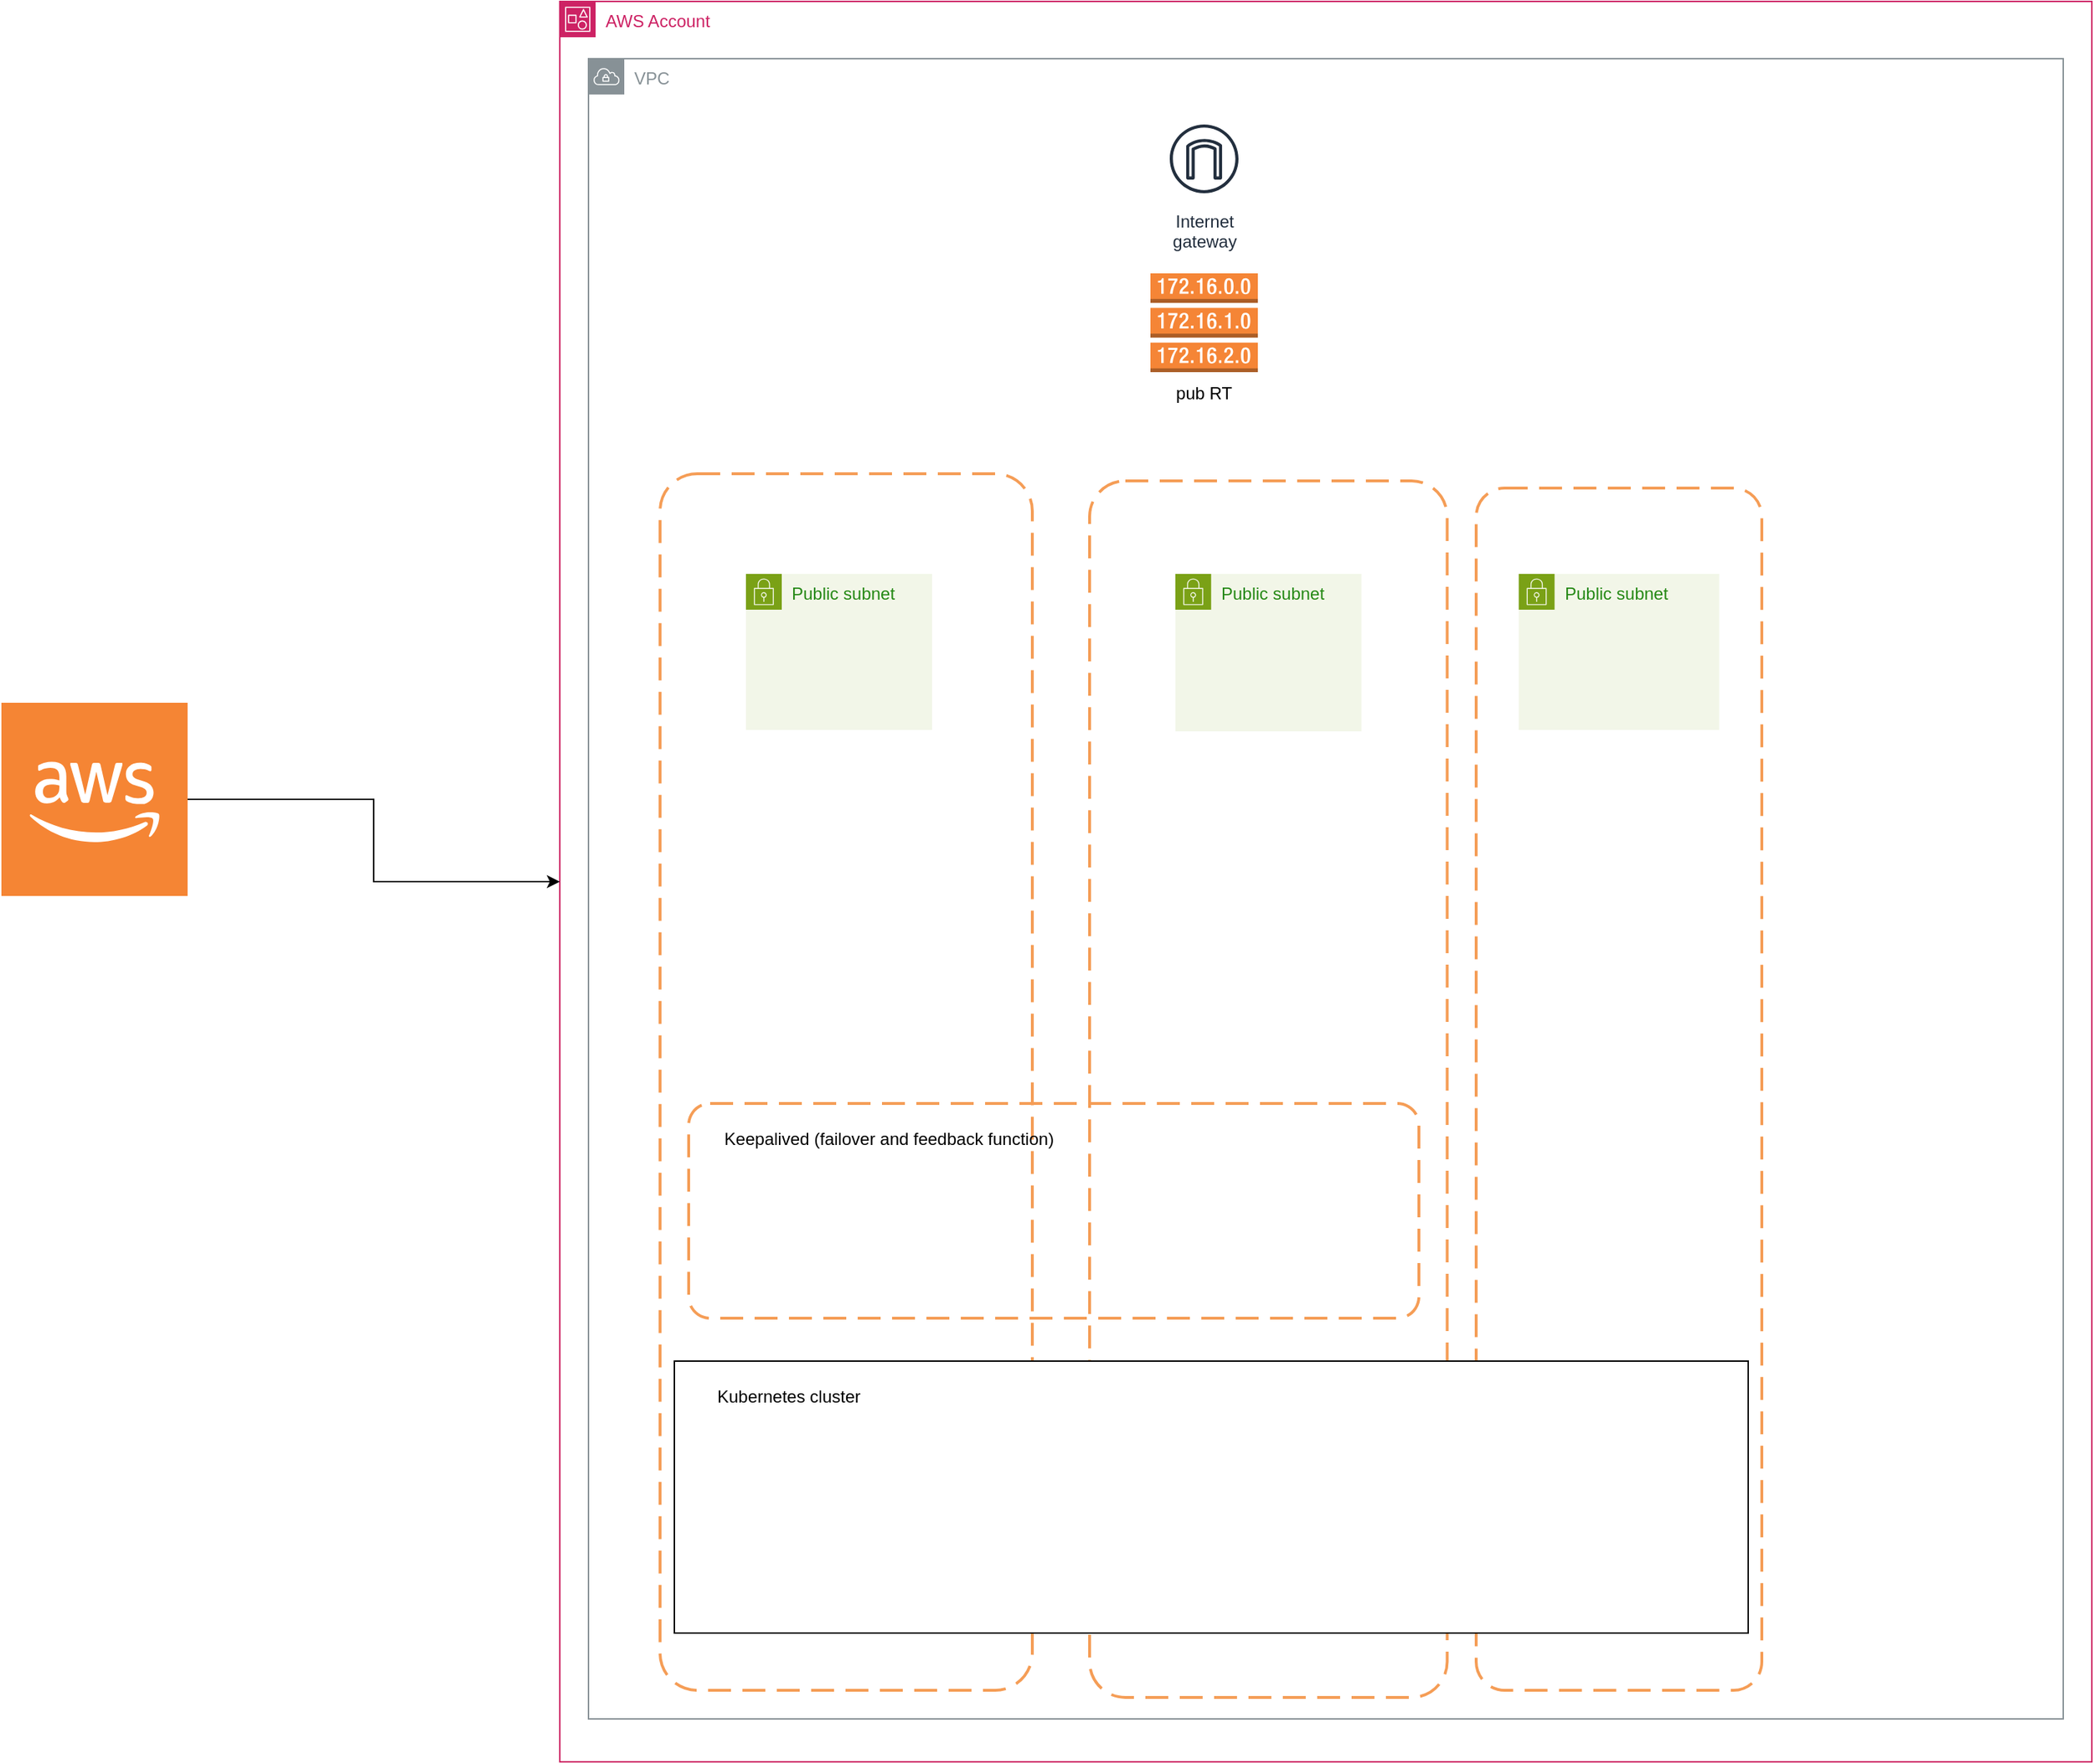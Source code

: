 <mxfile version="24.6.4" type="github">
  <diagram name="Page-1" id="yFRj_-Jy2VOB5ZSsDRRB">
    <mxGraphModel dx="2119" dy="2447" grid="1" gridSize="10" guides="1" tooltips="1" connect="1" arrows="1" fold="1" page="1" pageScale="1" pageWidth="850" pageHeight="1100" math="0" shadow="0">
      <root>
        <mxCell id="0" />
        <mxCell id="1" parent="0" />
        <mxCell id="5HH4wGsDaSaCYKuuqc2c-1" value="AWS Account" style="points=[[0,0],[0.25,0],[0.5,0],[0.75,0],[1,0],[1,0.25],[1,0.5],[1,0.75],[1,1],[0.75,1],[0.5,1],[0.25,1],[0,1],[0,0.75],[0,0.5],[0,0.25]];outlineConnect=0;gradientColor=none;html=1;whiteSpace=wrap;fontSize=12;fontStyle=0;container=1;pointerEvents=0;collapsible=0;recursiveResize=0;shape=mxgraph.aws4.group;grIcon=mxgraph.aws4.group_account;strokeColor=#CD2264;fillColor=none;verticalAlign=top;align=left;spacingLeft=30;fontColor=#CD2264;dashed=0;" parent="1" vertex="1">
          <mxGeometry x="-370" y="-170" width="1070" height="1230" as="geometry" />
        </mxCell>
        <mxCell id="5HH4wGsDaSaCYKuuqc2c-2" value="VPC" style="sketch=0;outlineConnect=0;gradientColor=none;html=1;whiteSpace=wrap;fontSize=12;fontStyle=0;shape=mxgraph.aws4.group;grIcon=mxgraph.aws4.group_vpc;strokeColor=#879196;fillColor=none;verticalAlign=top;align=left;spacingLeft=30;fontColor=#879196;dashed=0;" parent="5HH4wGsDaSaCYKuuqc2c-1" vertex="1">
          <mxGeometry x="20" y="40" width="1030" height="1160" as="geometry" />
        </mxCell>
        <mxCell id="5HH4wGsDaSaCYKuuqc2c-3" value="Internet&#xa;gateway" style="sketch=0;outlineConnect=0;fontColor=#232F3E;gradientColor=none;strokeColor=#232F3E;fillColor=#ffffff;dashed=0;verticalLabelPosition=bottom;verticalAlign=top;align=center;html=1;fontSize=12;fontStyle=0;aspect=fixed;shape=mxgraph.aws4.resourceIcon;resIcon=mxgraph.aws4.internet_gateway;" parent="5HH4wGsDaSaCYKuuqc2c-1" vertex="1">
          <mxGeometry x="420" y="80" width="60" height="60" as="geometry" />
        </mxCell>
        <mxCell id="5HH4wGsDaSaCYKuuqc2c-4" value="" style="outlineConnect=0;dashed=0;verticalLabelPosition=bottom;verticalAlign=top;align=center;html=1;shape=mxgraph.aws3.route_table;fillColor=#F58536;gradientColor=none;" parent="5HH4wGsDaSaCYKuuqc2c-1" vertex="1">
          <mxGeometry x="412.5" y="190" width="75" height="69" as="geometry" />
        </mxCell>
        <mxCell id="5HH4wGsDaSaCYKuuqc2c-5" value="pub RT" style="text;html=1;align=center;verticalAlign=middle;whiteSpace=wrap;rounded=0;" parent="5HH4wGsDaSaCYKuuqc2c-1" vertex="1">
          <mxGeometry x="420" y="259" width="60" height="30" as="geometry" />
        </mxCell>
        <mxCell id="5HH4wGsDaSaCYKuuqc2c-7" value="" style="rounded=1;arcSize=10;dashed=1;strokeColor=#F59D56;fillColor=none;gradientColor=none;dashPattern=8 4;strokeWidth=2;" parent="5HH4wGsDaSaCYKuuqc2c-1" vertex="1">
          <mxGeometry x="70" y="330" width="260" height="850" as="geometry" />
        </mxCell>
        <mxCell id="5HH4wGsDaSaCYKuuqc2c-8" value="" style="rounded=1;arcSize=10;dashed=1;strokeColor=#F59D56;fillColor=none;gradientColor=none;dashPattern=8 4;strokeWidth=2;" parent="5HH4wGsDaSaCYKuuqc2c-1" vertex="1">
          <mxGeometry x="370" y="335" width="249.75" height="850" as="geometry" />
        </mxCell>
        <mxCell id="5HH4wGsDaSaCYKuuqc2c-9" value="" style="rounded=1;arcSize=10;dashed=1;strokeColor=#F59D56;fillColor=none;gradientColor=none;dashPattern=8 4;strokeWidth=2;" parent="5HH4wGsDaSaCYKuuqc2c-1" vertex="1">
          <mxGeometry x="640" y="340" width="199.5" height="840" as="geometry" />
        </mxCell>
        <mxCell id="iJiNoyqtIflM8u38ytWo-2" value="" style="rounded=0;whiteSpace=wrap;html=1;" vertex="1" parent="5HH4wGsDaSaCYKuuqc2c-1">
          <mxGeometry x="80" y="950" width="750" height="190" as="geometry" />
        </mxCell>
        <mxCell id="iJiNoyqtIflM8u38ytWo-3" value="Kubernetes cluster" style="text;html=1;align=center;verticalAlign=middle;whiteSpace=wrap;rounded=0;" vertex="1" parent="5HH4wGsDaSaCYKuuqc2c-1">
          <mxGeometry x="90" y="960" width="140" height="30" as="geometry" />
        </mxCell>
        <mxCell id="iJiNoyqtIflM8u38ytWo-4" value="" style="rounded=1;arcSize=10;dashed=1;strokeColor=#F59D56;fillColor=none;gradientColor=none;dashPattern=8 4;strokeWidth=2;" vertex="1" parent="5HH4wGsDaSaCYKuuqc2c-1">
          <mxGeometry x="90" y="770" width="510" height="150" as="geometry" />
        </mxCell>
        <mxCell id="iJiNoyqtIflM8u38ytWo-5" value="Keepalived (failover and feedback function)" style="text;html=1;align=center;verticalAlign=middle;whiteSpace=wrap;rounded=0;" vertex="1" parent="5HH4wGsDaSaCYKuuqc2c-1">
          <mxGeometry x="100" y="780" width="260" height="30" as="geometry" />
        </mxCell>
        <mxCell id="iJiNoyqtIflM8u38ytWo-6" value="Public subnet" style="points=[[0,0],[0.25,0],[0.5,0],[0.75,0],[1,0],[1,0.25],[1,0.5],[1,0.75],[1,1],[0.75,1],[0.5,1],[0.25,1],[0,1],[0,0.75],[0,0.5],[0,0.25]];outlineConnect=0;gradientColor=none;html=1;whiteSpace=wrap;fontSize=12;fontStyle=0;container=1;pointerEvents=0;collapsible=0;recursiveResize=0;shape=mxgraph.aws4.group;grIcon=mxgraph.aws4.group_security_group;grStroke=0;strokeColor=#7AA116;fillColor=#F2F6E8;verticalAlign=top;align=left;spacingLeft=30;fontColor=#248814;dashed=0;" vertex="1" parent="5HH4wGsDaSaCYKuuqc2c-1">
          <mxGeometry x="130" y="400" width="130" height="109" as="geometry" />
        </mxCell>
        <mxCell id="iJiNoyqtIflM8u38ytWo-7" value="Public subnet" style="points=[[0,0],[0.25,0],[0.5,0],[0.75,0],[1,0],[1,0.25],[1,0.5],[1,0.75],[1,1],[0.75,1],[0.5,1],[0.25,1],[0,1],[0,0.75],[0,0.5],[0,0.25]];outlineConnect=0;gradientColor=none;html=1;whiteSpace=wrap;fontSize=12;fontStyle=0;container=1;pointerEvents=0;collapsible=0;recursiveResize=0;shape=mxgraph.aws4.group;grIcon=mxgraph.aws4.group_security_group;grStroke=0;strokeColor=#7AA116;fillColor=#F2F6E8;verticalAlign=top;align=left;spacingLeft=30;fontColor=#248814;dashed=0;" vertex="1" parent="5HH4wGsDaSaCYKuuqc2c-1">
          <mxGeometry x="429.88" y="400" width="130" height="110" as="geometry" />
        </mxCell>
        <mxCell id="iJiNoyqtIflM8u38ytWo-8" value="Public subnet" style="points=[[0,0],[0.25,0],[0.5,0],[0.75,0],[1,0],[1,0.25],[1,0.5],[1,0.75],[1,1],[0.75,1],[0.5,1],[0.25,1],[0,1],[0,0.75],[0,0.5],[0,0.25]];outlineConnect=0;gradientColor=none;html=1;whiteSpace=wrap;fontSize=12;fontStyle=0;container=1;pointerEvents=0;collapsible=0;recursiveResize=0;shape=mxgraph.aws4.group;grIcon=mxgraph.aws4.group_security_group;grStroke=0;strokeColor=#7AA116;fillColor=#F2F6E8;verticalAlign=top;align=left;spacingLeft=30;fontColor=#248814;dashed=0;" vertex="1" parent="5HH4wGsDaSaCYKuuqc2c-1">
          <mxGeometry x="669.75" y="400" width="140" height="109" as="geometry" />
        </mxCell>
        <mxCell id="iJiNoyqtIflM8u38ytWo-10" style="edgeStyle=orthogonalEdgeStyle;rounded=0;orthogonalLoop=1;jettySize=auto;html=1;" edge="1" parent="1" source="iJiNoyqtIflM8u38ytWo-9" target="5HH4wGsDaSaCYKuuqc2c-1">
          <mxGeometry relative="1" as="geometry" />
        </mxCell>
        <mxCell id="iJiNoyqtIflM8u38ytWo-9" value="" style="outlineConnect=0;dashed=0;verticalLabelPosition=bottom;verticalAlign=top;align=center;html=1;shape=mxgraph.aws3.cloud_2;fillColor=#F58534;gradientColor=none;" vertex="1" parent="1">
          <mxGeometry x="-760" y="320" width="130" height="135" as="geometry" />
        </mxCell>
      </root>
    </mxGraphModel>
  </diagram>
</mxfile>
